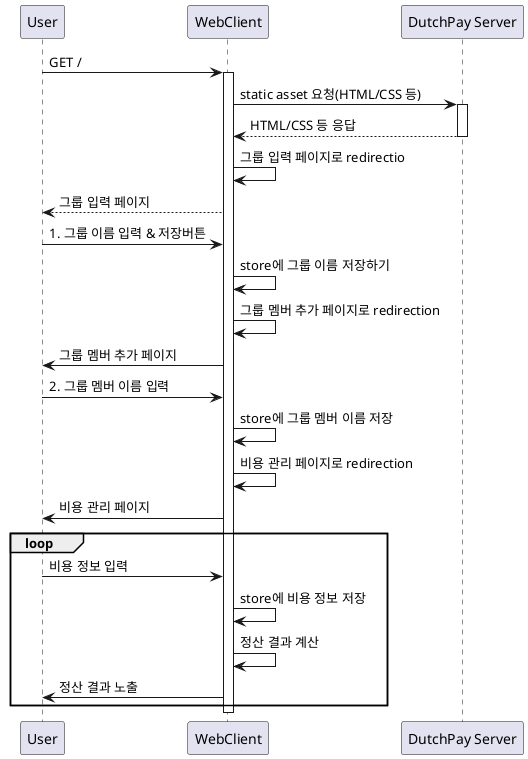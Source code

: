 @startuml

participant User
participant WebClient as C
participant "DutchPay Server" as S

User -> C: GET /
activate C
C -> S:static asset 요청(HTML/CSS 등)
activate S
S --> C:HTML/CSS 등 응답
deactivate S
C -> C: 그룹 입력 페이지로 redirectio
C--> User: 그룹 입력 페이지

User -> C :1. 그룹 이름 입력 & 저장버튼
C->C: store에 그룹 이름 저장하기
C->C: 그룹 멤버 추가 페이지로 redirection
C->User: 그룹 멤버 추가 페이지 
User->C : 2. 그룹 멤버 이름 입력
C->C: store에 그룹 멤버 이름 저장
C->C: 비용 관리 페이지로 redirection
C->User: 비용 관리 페이지

loop
  User->C: 비용 정보 입력
  C->C: store에 비용 정보 저장
  C->C: 정산 결과 계산
  C->User: 정산 결과 노출
end

deactivate C
@enduml
